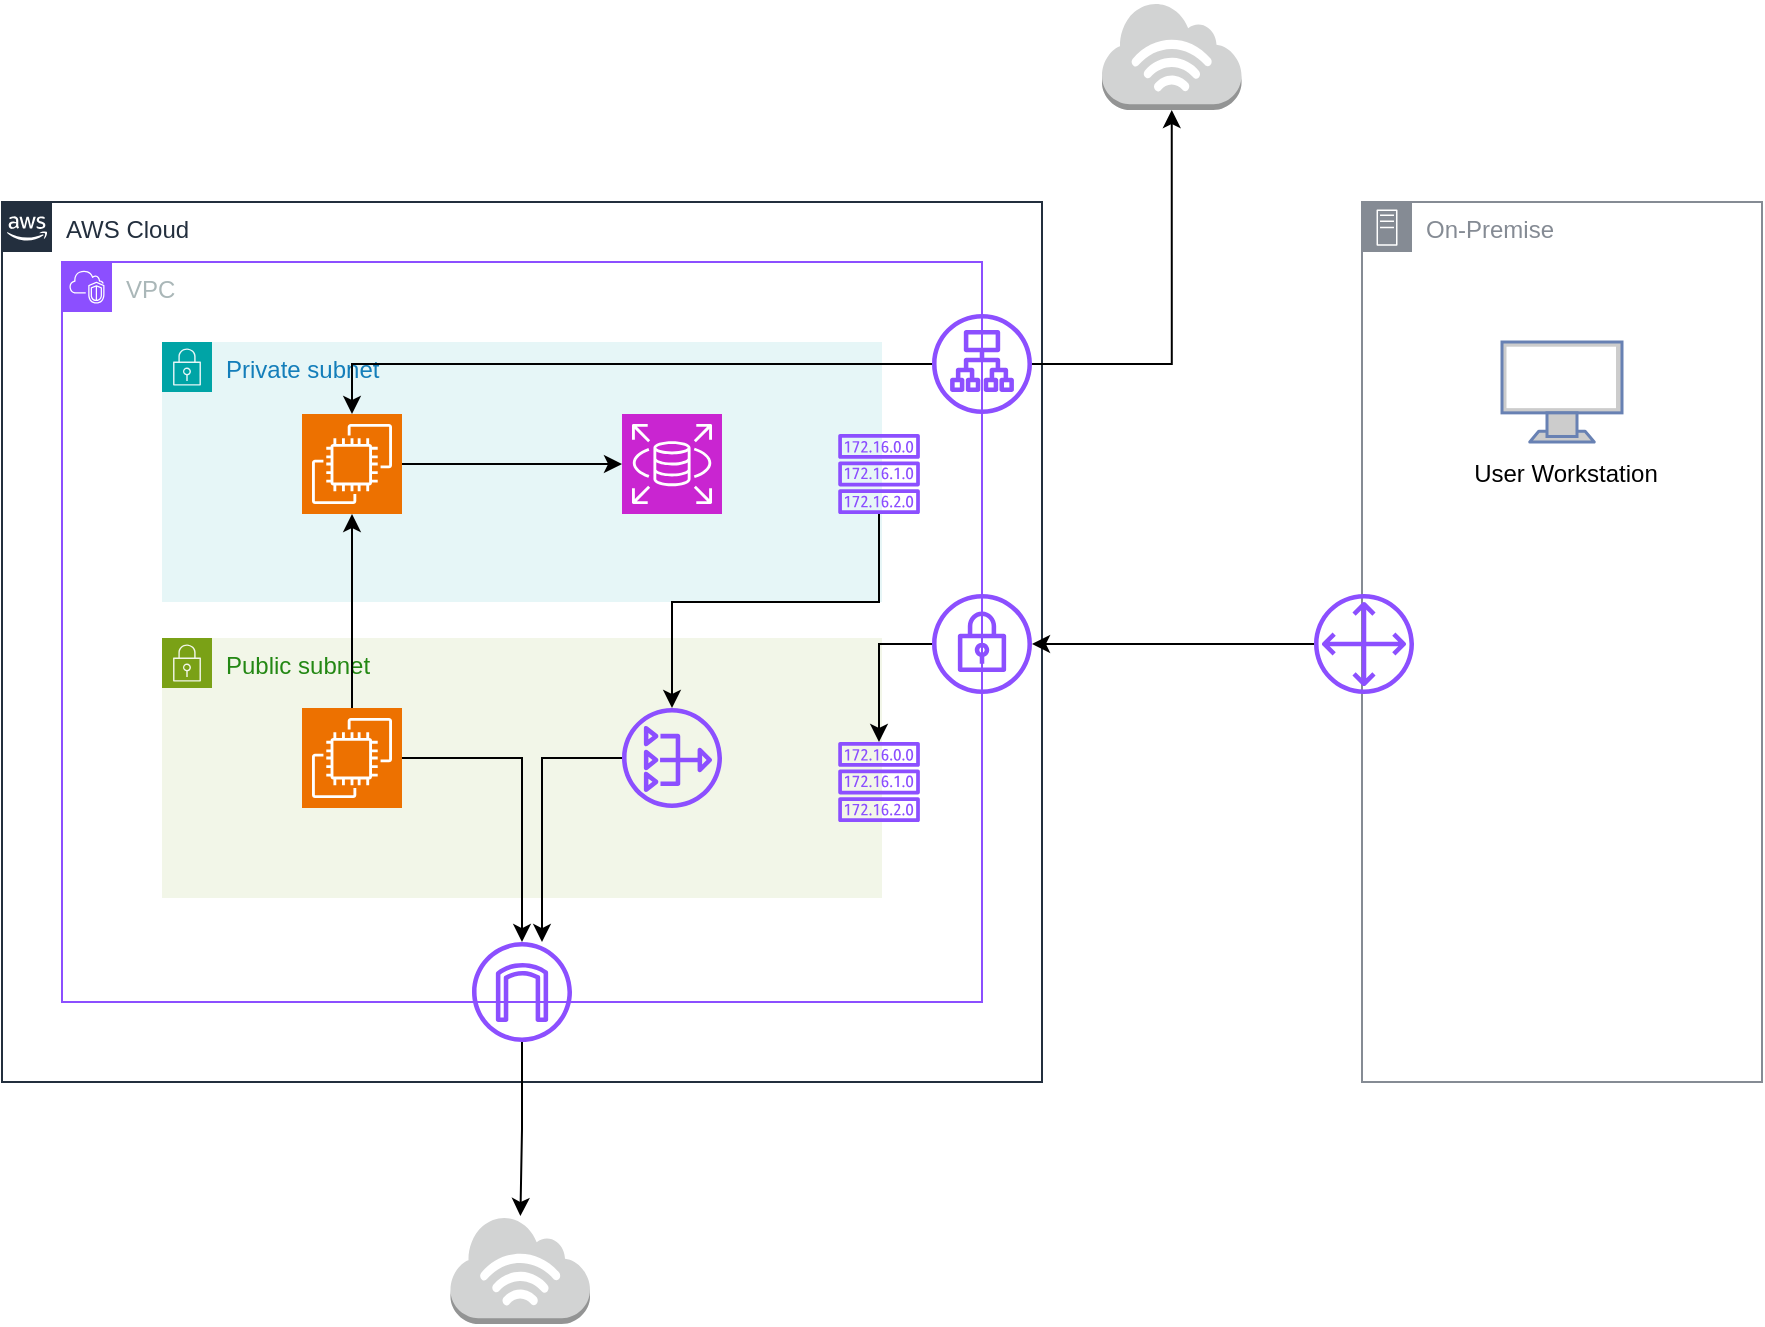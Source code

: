 <mxfile version="24.0.7" type="device">
  <diagram name="Page-1" id="2pc7ABQKDVI6wbmwplQz">
    <mxGraphModel dx="880" dy="1568" grid="1" gridSize="10" guides="1" tooltips="1" connect="1" arrows="1" fold="1" page="1" pageScale="1" pageWidth="850" pageHeight="1100" math="0" shadow="0">
      <root>
        <mxCell id="0" />
        <mxCell id="1" parent="0" />
        <mxCell id="6dY4aCdhk1e7G99GRQFG-1" value="VPC" style="points=[[0,0],[0.25,0],[0.5,0],[0.75,0],[1,0],[1,0.25],[1,0.5],[1,0.75],[1,1],[0.75,1],[0.5,1],[0.25,1],[0,1],[0,0.75],[0,0.5],[0,0.25]];outlineConnect=0;gradientColor=none;html=1;whiteSpace=wrap;fontSize=12;fontStyle=0;container=1;pointerEvents=0;collapsible=0;recursiveResize=0;shape=mxgraph.aws4.group;grIcon=mxgraph.aws4.group_vpc2;strokeColor=#8C4FFF;fillColor=none;verticalAlign=top;align=left;spacingLeft=30;fontColor=#AAB7B8;dashed=0;" parent="1" vertex="1">
          <mxGeometry x="70" y="30" width="460" height="370" as="geometry" />
        </mxCell>
        <mxCell id="6dY4aCdhk1e7G99GRQFG-5" value="Private subnet" style="points=[[0,0],[0.25,0],[0.5,0],[0.75,0],[1,0],[1,0.25],[1,0.5],[1,0.75],[1,1],[0.75,1],[0.5,1],[0.25,1],[0,1],[0,0.75],[0,0.5],[0,0.25]];outlineConnect=0;gradientColor=none;html=1;whiteSpace=wrap;fontSize=12;fontStyle=0;container=1;pointerEvents=0;collapsible=0;recursiveResize=0;shape=mxgraph.aws4.group;grIcon=mxgraph.aws4.group_security_group;grStroke=0;strokeColor=#00A4A6;fillColor=#E6F6F7;verticalAlign=top;align=left;spacingLeft=30;fontColor=#147EBA;dashed=0;" parent="1" vertex="1">
          <mxGeometry x="120" y="70" width="360" height="130" as="geometry" />
        </mxCell>
        <mxCell id="6dY4aCdhk1e7G99GRQFG-6" value="Public subnet" style="points=[[0,0],[0.25,0],[0.5,0],[0.75,0],[1,0],[1,0.25],[1,0.5],[1,0.75],[1,1],[0.75,1],[0.5,1],[0.25,1],[0,1],[0,0.75],[0,0.5],[0,0.25]];outlineConnect=0;gradientColor=none;html=1;whiteSpace=wrap;fontSize=12;fontStyle=0;container=1;pointerEvents=0;collapsible=0;recursiveResize=0;shape=mxgraph.aws4.group;grIcon=mxgraph.aws4.group_security_group;grStroke=0;strokeColor=#7AA116;fillColor=#F2F6E8;verticalAlign=top;align=left;spacingLeft=30;fontColor=#248814;dashed=0;" parent="1" vertex="1">
          <mxGeometry x="120" y="218" width="360" height="130" as="geometry" />
        </mxCell>
        <mxCell id="6dY4aCdhk1e7G99GRQFG-7" value="AWS Cloud" style="points=[[0,0],[0.25,0],[0.5,0],[0.75,0],[1,0],[1,0.25],[1,0.5],[1,0.75],[1,1],[0.75,1],[0.5,1],[0.25,1],[0,1],[0,0.75],[0,0.5],[0,0.25]];outlineConnect=0;gradientColor=none;html=1;whiteSpace=wrap;fontSize=12;fontStyle=0;container=1;pointerEvents=0;collapsible=0;recursiveResize=0;shape=mxgraph.aws4.group;grIcon=mxgraph.aws4.group_aws_cloud_alt;strokeColor=#232F3E;fillColor=none;verticalAlign=top;align=left;spacingLeft=30;fontColor=#232F3E;dashed=0;" parent="1" vertex="1">
          <mxGeometry x="40" width="520" height="440" as="geometry" />
        </mxCell>
        <mxCell id="jyqAx-WwXauW84D7ybmp-12" style="edgeStyle=orthogonalEdgeStyle;rounded=0;orthogonalLoop=1;jettySize=auto;html=1;" edge="1" parent="6dY4aCdhk1e7G99GRQFG-7" source="6dY4aCdhk1e7G99GRQFG-8" target="6dY4aCdhk1e7G99GRQFG-10">
          <mxGeometry relative="1" as="geometry" />
        </mxCell>
        <mxCell id="6dY4aCdhk1e7G99GRQFG-8" value="" style="sketch=0;points=[[0,0,0],[0.25,0,0],[0.5,0,0],[0.75,0,0],[1,0,0],[0,1,0],[0.25,1,0],[0.5,1,0],[0.75,1,0],[1,1,0],[0,0.25,0],[0,0.5,0],[0,0.75,0],[1,0.25,0],[1,0.5,0],[1,0.75,0]];outlineConnect=0;fontColor=#232F3E;fillColor=#ED7100;strokeColor=#ffffff;dashed=0;verticalLabelPosition=bottom;verticalAlign=top;align=center;html=1;fontSize=12;fontStyle=0;aspect=fixed;shape=mxgraph.aws4.resourceIcon;resIcon=mxgraph.aws4.ec2;" parent="6dY4aCdhk1e7G99GRQFG-7" vertex="1">
          <mxGeometry x="150" y="106" width="50" height="50" as="geometry" />
        </mxCell>
        <mxCell id="jyqAx-WwXauW84D7ybmp-14" style="edgeStyle=orthogonalEdgeStyle;rounded=0;orthogonalLoop=1;jettySize=auto;html=1;" edge="1" parent="6dY4aCdhk1e7G99GRQFG-7" source="6dY4aCdhk1e7G99GRQFG-9" target="6dY4aCdhk1e7G99GRQFG-11">
          <mxGeometry relative="1" as="geometry" />
        </mxCell>
        <mxCell id="6dY4aCdhk1e7G99GRQFG-9" value="" style="sketch=0;points=[[0,0,0],[0.25,0,0],[0.5,0,0],[0.75,0,0],[1,0,0],[0,1,0],[0.25,1,0],[0.5,1,0],[0.75,1,0],[1,1,0],[0,0.25,0],[0,0.5,0],[0,0.75,0],[1,0.25,0],[1,0.5,0],[1,0.75,0]];outlineConnect=0;fontColor=#232F3E;fillColor=#ED7100;strokeColor=#ffffff;dashed=0;verticalLabelPosition=bottom;verticalAlign=top;align=center;html=1;fontSize=12;fontStyle=0;aspect=fixed;shape=mxgraph.aws4.resourceIcon;resIcon=mxgraph.aws4.ec2;" parent="6dY4aCdhk1e7G99GRQFG-7" vertex="1">
          <mxGeometry x="150" y="253" width="50" height="50" as="geometry" />
        </mxCell>
        <mxCell id="6dY4aCdhk1e7G99GRQFG-10" value="" style="sketch=0;points=[[0,0,0],[0.25,0,0],[0.5,0,0],[0.75,0,0],[1,0,0],[0,1,0],[0.25,1,0],[0.5,1,0],[0.75,1,0],[1,1,0],[0,0.25,0],[0,0.5,0],[0,0.75,0],[1,0.25,0],[1,0.5,0],[1,0.75,0]];outlineConnect=0;fontColor=#232F3E;fillColor=#C925D1;strokeColor=#ffffff;dashed=0;verticalLabelPosition=bottom;verticalAlign=top;align=center;html=1;fontSize=12;fontStyle=0;aspect=fixed;shape=mxgraph.aws4.resourceIcon;resIcon=mxgraph.aws4.rds;" parent="6dY4aCdhk1e7G99GRQFG-7" vertex="1">
          <mxGeometry x="310" y="106" width="50" height="50" as="geometry" />
        </mxCell>
        <mxCell id="6dY4aCdhk1e7G99GRQFG-11" value="" style="sketch=0;outlineConnect=0;fontColor=#232F3E;gradientColor=none;fillColor=#8C4FFF;strokeColor=none;dashed=0;verticalLabelPosition=bottom;verticalAlign=top;align=center;html=1;fontSize=12;fontStyle=0;aspect=fixed;pointerEvents=1;shape=mxgraph.aws4.internet_gateway;" parent="6dY4aCdhk1e7G99GRQFG-7" vertex="1">
          <mxGeometry x="235" y="370" width="50" height="50" as="geometry" />
        </mxCell>
        <mxCell id="jyqAx-WwXauW84D7ybmp-25" style="edgeStyle=orthogonalEdgeStyle;rounded=0;orthogonalLoop=1;jettySize=auto;html=1;" edge="1" parent="6dY4aCdhk1e7G99GRQFG-7" source="6dY4aCdhk1e7G99GRQFG-12" target="6dY4aCdhk1e7G99GRQFG-11">
          <mxGeometry relative="1" as="geometry">
            <Array as="points">
              <mxPoint x="270" y="278" />
            </Array>
          </mxGeometry>
        </mxCell>
        <mxCell id="6dY4aCdhk1e7G99GRQFG-12" value="" style="sketch=0;outlineConnect=0;fontColor=#232F3E;gradientColor=none;fillColor=#8C4FFF;strokeColor=none;dashed=0;verticalLabelPosition=bottom;verticalAlign=top;align=center;html=1;fontSize=12;fontStyle=0;aspect=fixed;pointerEvents=1;shape=mxgraph.aws4.nat_gateway;" parent="6dY4aCdhk1e7G99GRQFG-7" vertex="1">
          <mxGeometry x="310" y="253" width="50" height="50" as="geometry" />
        </mxCell>
        <mxCell id="jyqAx-WwXauW84D7ybmp-18" style="edgeStyle=orthogonalEdgeStyle;rounded=0;orthogonalLoop=1;jettySize=auto;html=1;" edge="1" parent="6dY4aCdhk1e7G99GRQFG-7" source="jyqAx-WwXauW84D7ybmp-1" target="jyqAx-WwXauW84D7ybmp-17">
          <mxGeometry relative="1" as="geometry" />
        </mxCell>
        <mxCell id="jyqAx-WwXauW84D7ybmp-1" value="" style="sketch=0;outlineConnect=0;fontColor=#232F3E;gradientColor=none;fillColor=#8C4FFF;strokeColor=none;dashed=0;verticalLabelPosition=bottom;verticalAlign=top;align=center;html=1;fontSize=12;fontStyle=0;aspect=fixed;pointerEvents=1;shape=mxgraph.aws4.vpn_gateway;" vertex="1" parent="6dY4aCdhk1e7G99GRQFG-7">
          <mxGeometry x="465" y="196" width="50" height="50" as="geometry" />
        </mxCell>
        <mxCell id="jyqAx-WwXauW84D7ybmp-15" style="edgeStyle=orthogonalEdgeStyle;rounded=0;orthogonalLoop=1;jettySize=auto;html=1;entryX=0.5;entryY=1;entryDx=0;entryDy=0;entryPerimeter=0;" edge="1" parent="6dY4aCdhk1e7G99GRQFG-7" source="6dY4aCdhk1e7G99GRQFG-9" target="6dY4aCdhk1e7G99GRQFG-8">
          <mxGeometry relative="1" as="geometry" />
        </mxCell>
        <mxCell id="jyqAx-WwXauW84D7ybmp-24" style="edgeStyle=orthogonalEdgeStyle;rounded=0;orthogonalLoop=1;jettySize=auto;html=1;" edge="1" parent="6dY4aCdhk1e7G99GRQFG-7" source="jyqAx-WwXauW84D7ybmp-16" target="6dY4aCdhk1e7G99GRQFG-12">
          <mxGeometry relative="1" as="geometry">
            <Array as="points">
              <mxPoint x="439" y="200" />
              <mxPoint x="335" y="200" />
            </Array>
          </mxGeometry>
        </mxCell>
        <mxCell id="jyqAx-WwXauW84D7ybmp-16" value="" style="sketch=0;outlineConnect=0;fontColor=#232F3E;gradientColor=none;fillColor=#8C4FFF;strokeColor=none;dashed=0;verticalLabelPosition=bottom;verticalAlign=top;align=center;html=1;fontSize=12;fontStyle=0;aspect=fixed;pointerEvents=1;shape=mxgraph.aws4.route_table;" vertex="1" parent="6dY4aCdhk1e7G99GRQFG-7">
          <mxGeometry x="418" y="116" width="41.05" height="40" as="geometry" />
        </mxCell>
        <mxCell id="jyqAx-WwXauW84D7ybmp-17" value="" style="sketch=0;outlineConnect=0;fontColor=#232F3E;gradientColor=none;fillColor=#8C4FFF;strokeColor=none;dashed=0;verticalLabelPosition=bottom;verticalAlign=top;align=center;html=1;fontSize=12;fontStyle=0;aspect=fixed;pointerEvents=1;shape=mxgraph.aws4.route_table;" vertex="1" parent="6dY4aCdhk1e7G99GRQFG-7">
          <mxGeometry x="418" y="270" width="41.05" height="40" as="geometry" />
        </mxCell>
        <mxCell id="jyqAx-WwXauW84D7ybmp-19" value="" style="sketch=0;outlineConnect=0;fontColor=#232F3E;gradientColor=none;fillColor=#8C4FFF;strokeColor=none;dashed=0;verticalLabelPosition=bottom;verticalAlign=top;align=center;html=1;fontSize=12;fontStyle=0;aspect=fixed;pointerEvents=1;shape=mxgraph.aws4.application_load_balancer;" vertex="1" parent="6dY4aCdhk1e7G99GRQFG-7">
          <mxGeometry x="465" y="56" width="50" height="50" as="geometry" />
        </mxCell>
        <mxCell id="jyqAx-WwXauW84D7ybmp-23" style="edgeStyle=orthogonalEdgeStyle;rounded=0;orthogonalLoop=1;jettySize=auto;html=1;entryX=0.5;entryY=0;entryDx=0;entryDy=0;entryPerimeter=0;" edge="1" parent="6dY4aCdhk1e7G99GRQFG-7" source="jyqAx-WwXauW84D7ybmp-19" target="6dY4aCdhk1e7G99GRQFG-8">
          <mxGeometry relative="1" as="geometry" />
        </mxCell>
        <mxCell id="6dY4aCdhk1e7G99GRQFG-14" value="On-Premise" style="sketch=0;outlineConnect=0;gradientColor=none;html=1;whiteSpace=wrap;fontSize=12;fontStyle=0;shape=mxgraph.aws4.group;grIcon=mxgraph.aws4.group_on_premise;strokeColor=#858B94;fillColor=none;verticalAlign=top;align=left;spacingLeft=30;fontColor=#858B94;dashed=0;" parent="1" vertex="1">
          <mxGeometry x="720" width="200" height="440" as="geometry" />
        </mxCell>
        <mxCell id="6dY4aCdhk1e7G99GRQFG-17" value="" style="fontColor=#0066CC;verticalAlign=top;verticalLabelPosition=bottom;labelPosition=center;align=center;html=1;outlineConnect=0;fillColor=#CCCCCC;strokeColor=#6881B3;gradientColor=none;gradientDirection=north;strokeWidth=2;shape=mxgraph.networks.monitor;" parent="1" vertex="1">
          <mxGeometry x="790" y="70" width="60" height="50" as="geometry" />
        </mxCell>
        <mxCell id="6dY4aCdhk1e7G99GRQFG-18" value="User Workstation" style="text;html=1;align=center;verticalAlign=middle;whiteSpace=wrap;rounded=0;" parent="1" vertex="1">
          <mxGeometry x="767" y="121" width="110" height="30" as="geometry" />
        </mxCell>
        <mxCell id="jyqAx-WwXauW84D7ybmp-6" style="edgeStyle=orthogonalEdgeStyle;rounded=0;orthogonalLoop=1;jettySize=auto;html=1;" edge="1" parent="1" source="jyqAx-WwXauW84D7ybmp-2" target="jyqAx-WwXauW84D7ybmp-1">
          <mxGeometry relative="1" as="geometry" />
        </mxCell>
        <mxCell id="jyqAx-WwXauW84D7ybmp-2" value="" style="sketch=0;outlineConnect=0;fontColor=#232F3E;gradientColor=none;fillColor=#8C4FFF;strokeColor=none;dashed=0;verticalLabelPosition=bottom;verticalAlign=top;align=center;html=1;fontSize=12;fontStyle=0;aspect=fixed;pointerEvents=1;shape=mxgraph.aws4.customer_gateway;" vertex="1" parent="1">
          <mxGeometry x="696" y="196" width="50" height="50" as="geometry" />
        </mxCell>
        <mxCell id="jyqAx-WwXauW84D7ybmp-7" value="" style="outlineConnect=0;dashed=0;verticalLabelPosition=bottom;verticalAlign=top;align=center;html=1;shape=mxgraph.aws3.internet_3;fillColor=#D2D3D3;gradientColor=none;" vertex="1" parent="1">
          <mxGeometry x="264.25" y="507" width="69.75" height="54" as="geometry" />
        </mxCell>
        <mxCell id="jyqAx-WwXauW84D7ybmp-8" style="edgeStyle=orthogonalEdgeStyle;rounded=0;orthogonalLoop=1;jettySize=auto;html=1;" edge="1" parent="1" source="6dY4aCdhk1e7G99GRQFG-11" target="jyqAx-WwXauW84D7ybmp-7">
          <mxGeometry relative="1" as="geometry" />
        </mxCell>
        <mxCell id="jyqAx-WwXauW84D7ybmp-20" value="" style="outlineConnect=0;dashed=0;verticalLabelPosition=bottom;verticalAlign=top;align=center;html=1;shape=mxgraph.aws3.internet_3;fillColor=#D2D3D3;gradientColor=none;" vertex="1" parent="1">
          <mxGeometry x="590" y="-100" width="69.75" height="54" as="geometry" />
        </mxCell>
        <mxCell id="jyqAx-WwXauW84D7ybmp-21" style="edgeStyle=orthogonalEdgeStyle;rounded=0;orthogonalLoop=1;jettySize=auto;html=1;entryX=0.5;entryY=1;entryDx=0;entryDy=0;entryPerimeter=0;" edge="1" parent="1" source="jyqAx-WwXauW84D7ybmp-19" target="jyqAx-WwXauW84D7ybmp-20">
          <mxGeometry relative="1" as="geometry" />
        </mxCell>
      </root>
    </mxGraphModel>
  </diagram>
</mxfile>

